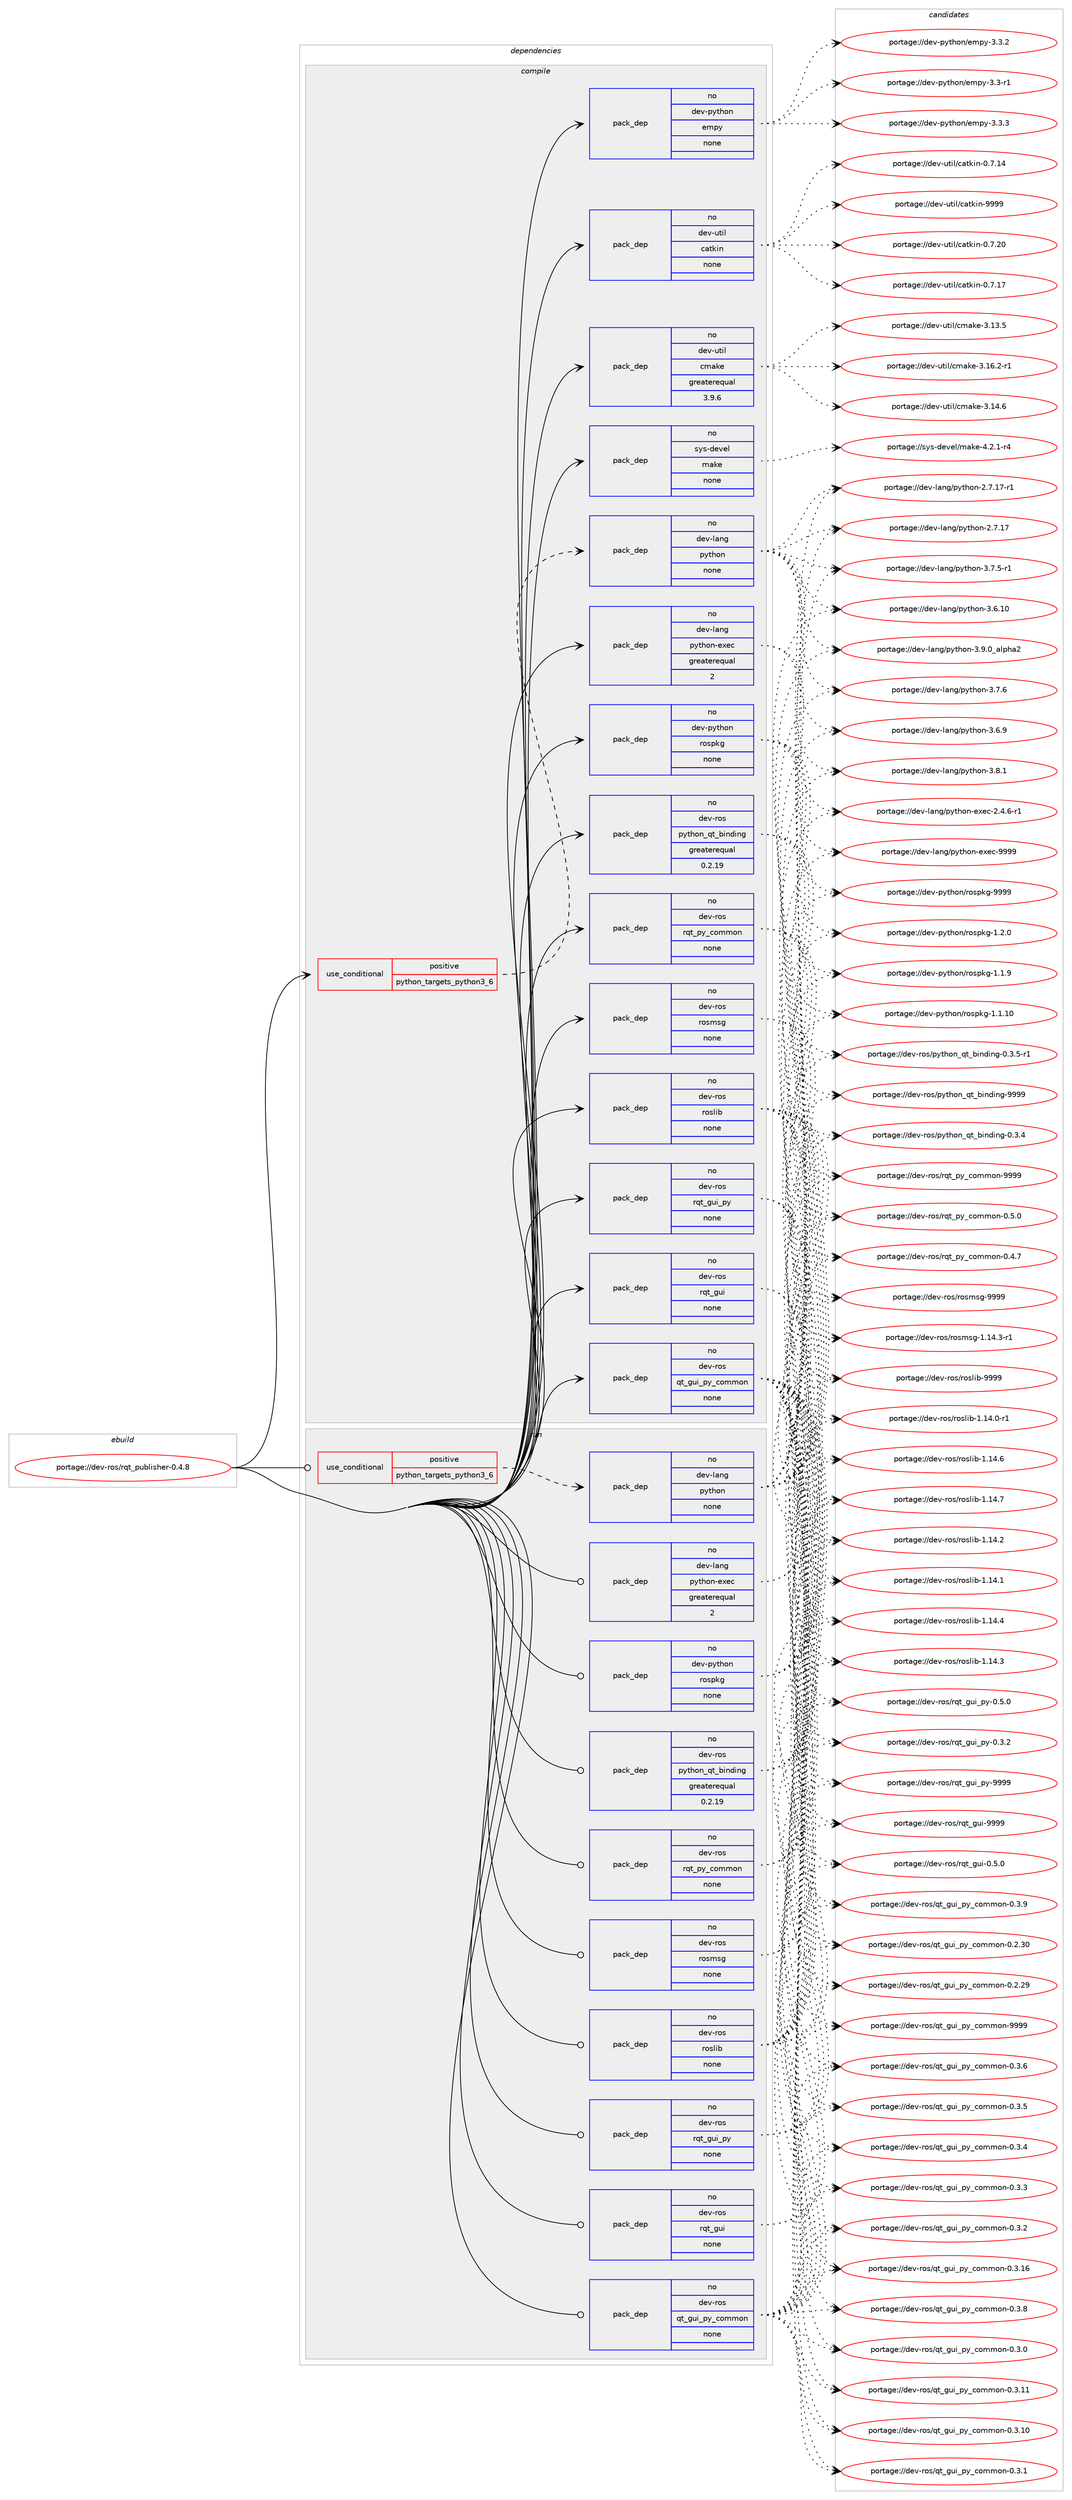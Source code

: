 digraph prolog {

# *************
# Graph options
# *************

newrank=true;
concentrate=true;
compound=true;
graph [rankdir=LR,fontname=Helvetica,fontsize=10,ranksep=1.5];#, ranksep=2.5, nodesep=0.2];
edge  [arrowhead=vee];
node  [fontname=Helvetica,fontsize=10];

# **********
# The ebuild
# **********

subgraph cluster_leftcol {
color=gray;
label=<<i>ebuild</i>>;
id [label="portage://dev-ros/rqt_publisher-0.4.8", color=red, width=4, href="../dev-ros/rqt_publisher-0.4.8.svg"];
}

# ****************
# The dependencies
# ****************

subgraph cluster_midcol {
color=gray;
label=<<i>dependencies</i>>;
subgraph cluster_compile {
fillcolor="#eeeeee";
style=filled;
label=<<i>compile</i>>;
subgraph cond97070 {
dependency382304 [label=<<TABLE BORDER="0" CELLBORDER="1" CELLSPACING="0" CELLPADDING="4"><TR><TD ROWSPAN="3" CELLPADDING="10">use_conditional</TD></TR><TR><TD>positive</TD></TR><TR><TD>python_targets_python3_6</TD></TR></TABLE>>, shape=none, color=red];
subgraph pack280381 {
dependency382305 [label=<<TABLE BORDER="0" CELLBORDER="1" CELLSPACING="0" CELLPADDING="4" WIDTH="220"><TR><TD ROWSPAN="6" CELLPADDING="30">pack_dep</TD></TR><TR><TD WIDTH="110">no</TD></TR><TR><TD>dev-lang</TD></TR><TR><TD>python</TD></TR><TR><TD>none</TD></TR><TR><TD></TD></TR></TABLE>>, shape=none, color=blue];
}
dependency382304:e -> dependency382305:w [weight=20,style="dashed",arrowhead="vee"];
}
id:e -> dependency382304:w [weight=20,style="solid",arrowhead="vee"];
subgraph pack280382 {
dependency382306 [label=<<TABLE BORDER="0" CELLBORDER="1" CELLSPACING="0" CELLPADDING="4" WIDTH="220"><TR><TD ROWSPAN="6" CELLPADDING="30">pack_dep</TD></TR><TR><TD WIDTH="110">no</TD></TR><TR><TD>dev-lang</TD></TR><TR><TD>python-exec</TD></TR><TR><TD>greaterequal</TD></TR><TR><TD>2</TD></TR></TABLE>>, shape=none, color=blue];
}
id:e -> dependency382306:w [weight=20,style="solid",arrowhead="vee"];
subgraph pack280383 {
dependency382307 [label=<<TABLE BORDER="0" CELLBORDER="1" CELLSPACING="0" CELLPADDING="4" WIDTH="220"><TR><TD ROWSPAN="6" CELLPADDING="30">pack_dep</TD></TR><TR><TD WIDTH="110">no</TD></TR><TR><TD>dev-python</TD></TR><TR><TD>empy</TD></TR><TR><TD>none</TD></TR><TR><TD></TD></TR></TABLE>>, shape=none, color=blue];
}
id:e -> dependency382307:w [weight=20,style="solid",arrowhead="vee"];
subgraph pack280384 {
dependency382308 [label=<<TABLE BORDER="0" CELLBORDER="1" CELLSPACING="0" CELLPADDING="4" WIDTH="220"><TR><TD ROWSPAN="6" CELLPADDING="30">pack_dep</TD></TR><TR><TD WIDTH="110">no</TD></TR><TR><TD>dev-python</TD></TR><TR><TD>rospkg</TD></TR><TR><TD>none</TD></TR><TR><TD></TD></TR></TABLE>>, shape=none, color=blue];
}
id:e -> dependency382308:w [weight=20,style="solid",arrowhead="vee"];
subgraph pack280385 {
dependency382309 [label=<<TABLE BORDER="0" CELLBORDER="1" CELLSPACING="0" CELLPADDING="4" WIDTH="220"><TR><TD ROWSPAN="6" CELLPADDING="30">pack_dep</TD></TR><TR><TD WIDTH="110">no</TD></TR><TR><TD>dev-ros</TD></TR><TR><TD>python_qt_binding</TD></TR><TR><TD>greaterequal</TD></TR><TR><TD>0.2.19</TD></TR></TABLE>>, shape=none, color=blue];
}
id:e -> dependency382309:w [weight=20,style="solid",arrowhead="vee"];
subgraph pack280386 {
dependency382310 [label=<<TABLE BORDER="0" CELLBORDER="1" CELLSPACING="0" CELLPADDING="4" WIDTH="220"><TR><TD ROWSPAN="6" CELLPADDING="30">pack_dep</TD></TR><TR><TD WIDTH="110">no</TD></TR><TR><TD>dev-ros</TD></TR><TR><TD>qt_gui_py_common</TD></TR><TR><TD>none</TD></TR><TR><TD></TD></TR></TABLE>>, shape=none, color=blue];
}
id:e -> dependency382310:w [weight=20,style="solid",arrowhead="vee"];
subgraph pack280387 {
dependency382311 [label=<<TABLE BORDER="0" CELLBORDER="1" CELLSPACING="0" CELLPADDING="4" WIDTH="220"><TR><TD ROWSPAN="6" CELLPADDING="30">pack_dep</TD></TR><TR><TD WIDTH="110">no</TD></TR><TR><TD>dev-ros</TD></TR><TR><TD>roslib</TD></TR><TR><TD>none</TD></TR><TR><TD></TD></TR></TABLE>>, shape=none, color=blue];
}
id:e -> dependency382311:w [weight=20,style="solid",arrowhead="vee"];
subgraph pack280388 {
dependency382312 [label=<<TABLE BORDER="0" CELLBORDER="1" CELLSPACING="0" CELLPADDING="4" WIDTH="220"><TR><TD ROWSPAN="6" CELLPADDING="30">pack_dep</TD></TR><TR><TD WIDTH="110">no</TD></TR><TR><TD>dev-ros</TD></TR><TR><TD>rosmsg</TD></TR><TR><TD>none</TD></TR><TR><TD></TD></TR></TABLE>>, shape=none, color=blue];
}
id:e -> dependency382312:w [weight=20,style="solid",arrowhead="vee"];
subgraph pack280389 {
dependency382313 [label=<<TABLE BORDER="0" CELLBORDER="1" CELLSPACING="0" CELLPADDING="4" WIDTH="220"><TR><TD ROWSPAN="6" CELLPADDING="30">pack_dep</TD></TR><TR><TD WIDTH="110">no</TD></TR><TR><TD>dev-ros</TD></TR><TR><TD>rqt_gui</TD></TR><TR><TD>none</TD></TR><TR><TD></TD></TR></TABLE>>, shape=none, color=blue];
}
id:e -> dependency382313:w [weight=20,style="solid",arrowhead="vee"];
subgraph pack280390 {
dependency382314 [label=<<TABLE BORDER="0" CELLBORDER="1" CELLSPACING="0" CELLPADDING="4" WIDTH="220"><TR><TD ROWSPAN="6" CELLPADDING="30">pack_dep</TD></TR><TR><TD WIDTH="110">no</TD></TR><TR><TD>dev-ros</TD></TR><TR><TD>rqt_gui_py</TD></TR><TR><TD>none</TD></TR><TR><TD></TD></TR></TABLE>>, shape=none, color=blue];
}
id:e -> dependency382314:w [weight=20,style="solid",arrowhead="vee"];
subgraph pack280391 {
dependency382315 [label=<<TABLE BORDER="0" CELLBORDER="1" CELLSPACING="0" CELLPADDING="4" WIDTH="220"><TR><TD ROWSPAN="6" CELLPADDING="30">pack_dep</TD></TR><TR><TD WIDTH="110">no</TD></TR><TR><TD>dev-ros</TD></TR><TR><TD>rqt_py_common</TD></TR><TR><TD>none</TD></TR><TR><TD></TD></TR></TABLE>>, shape=none, color=blue];
}
id:e -> dependency382315:w [weight=20,style="solid",arrowhead="vee"];
subgraph pack280392 {
dependency382316 [label=<<TABLE BORDER="0" CELLBORDER="1" CELLSPACING="0" CELLPADDING="4" WIDTH="220"><TR><TD ROWSPAN="6" CELLPADDING="30">pack_dep</TD></TR><TR><TD WIDTH="110">no</TD></TR><TR><TD>dev-util</TD></TR><TR><TD>catkin</TD></TR><TR><TD>none</TD></TR><TR><TD></TD></TR></TABLE>>, shape=none, color=blue];
}
id:e -> dependency382316:w [weight=20,style="solid",arrowhead="vee"];
subgraph pack280393 {
dependency382317 [label=<<TABLE BORDER="0" CELLBORDER="1" CELLSPACING="0" CELLPADDING="4" WIDTH="220"><TR><TD ROWSPAN="6" CELLPADDING="30">pack_dep</TD></TR><TR><TD WIDTH="110">no</TD></TR><TR><TD>dev-util</TD></TR><TR><TD>cmake</TD></TR><TR><TD>greaterequal</TD></TR><TR><TD>3.9.6</TD></TR></TABLE>>, shape=none, color=blue];
}
id:e -> dependency382317:w [weight=20,style="solid",arrowhead="vee"];
subgraph pack280394 {
dependency382318 [label=<<TABLE BORDER="0" CELLBORDER="1" CELLSPACING="0" CELLPADDING="4" WIDTH="220"><TR><TD ROWSPAN="6" CELLPADDING="30">pack_dep</TD></TR><TR><TD WIDTH="110">no</TD></TR><TR><TD>sys-devel</TD></TR><TR><TD>make</TD></TR><TR><TD>none</TD></TR><TR><TD></TD></TR></TABLE>>, shape=none, color=blue];
}
id:e -> dependency382318:w [weight=20,style="solid",arrowhead="vee"];
}
subgraph cluster_compileandrun {
fillcolor="#eeeeee";
style=filled;
label=<<i>compile and run</i>>;
}
subgraph cluster_run {
fillcolor="#eeeeee";
style=filled;
label=<<i>run</i>>;
subgraph cond97071 {
dependency382319 [label=<<TABLE BORDER="0" CELLBORDER="1" CELLSPACING="0" CELLPADDING="4"><TR><TD ROWSPAN="3" CELLPADDING="10">use_conditional</TD></TR><TR><TD>positive</TD></TR><TR><TD>python_targets_python3_6</TD></TR></TABLE>>, shape=none, color=red];
subgraph pack280395 {
dependency382320 [label=<<TABLE BORDER="0" CELLBORDER="1" CELLSPACING="0" CELLPADDING="4" WIDTH="220"><TR><TD ROWSPAN="6" CELLPADDING="30">pack_dep</TD></TR><TR><TD WIDTH="110">no</TD></TR><TR><TD>dev-lang</TD></TR><TR><TD>python</TD></TR><TR><TD>none</TD></TR><TR><TD></TD></TR></TABLE>>, shape=none, color=blue];
}
dependency382319:e -> dependency382320:w [weight=20,style="dashed",arrowhead="vee"];
}
id:e -> dependency382319:w [weight=20,style="solid",arrowhead="odot"];
subgraph pack280396 {
dependency382321 [label=<<TABLE BORDER="0" CELLBORDER="1" CELLSPACING="0" CELLPADDING="4" WIDTH="220"><TR><TD ROWSPAN="6" CELLPADDING="30">pack_dep</TD></TR><TR><TD WIDTH="110">no</TD></TR><TR><TD>dev-lang</TD></TR><TR><TD>python-exec</TD></TR><TR><TD>greaterequal</TD></TR><TR><TD>2</TD></TR></TABLE>>, shape=none, color=blue];
}
id:e -> dependency382321:w [weight=20,style="solid",arrowhead="odot"];
subgraph pack280397 {
dependency382322 [label=<<TABLE BORDER="0" CELLBORDER="1" CELLSPACING="0" CELLPADDING="4" WIDTH="220"><TR><TD ROWSPAN="6" CELLPADDING="30">pack_dep</TD></TR><TR><TD WIDTH="110">no</TD></TR><TR><TD>dev-python</TD></TR><TR><TD>rospkg</TD></TR><TR><TD>none</TD></TR><TR><TD></TD></TR></TABLE>>, shape=none, color=blue];
}
id:e -> dependency382322:w [weight=20,style="solid",arrowhead="odot"];
subgraph pack280398 {
dependency382323 [label=<<TABLE BORDER="0" CELLBORDER="1" CELLSPACING="0" CELLPADDING="4" WIDTH="220"><TR><TD ROWSPAN="6" CELLPADDING="30">pack_dep</TD></TR><TR><TD WIDTH="110">no</TD></TR><TR><TD>dev-ros</TD></TR><TR><TD>python_qt_binding</TD></TR><TR><TD>greaterequal</TD></TR><TR><TD>0.2.19</TD></TR></TABLE>>, shape=none, color=blue];
}
id:e -> dependency382323:w [weight=20,style="solid",arrowhead="odot"];
subgraph pack280399 {
dependency382324 [label=<<TABLE BORDER="0" CELLBORDER="1" CELLSPACING="0" CELLPADDING="4" WIDTH="220"><TR><TD ROWSPAN="6" CELLPADDING="30">pack_dep</TD></TR><TR><TD WIDTH="110">no</TD></TR><TR><TD>dev-ros</TD></TR><TR><TD>qt_gui_py_common</TD></TR><TR><TD>none</TD></TR><TR><TD></TD></TR></TABLE>>, shape=none, color=blue];
}
id:e -> dependency382324:w [weight=20,style="solid",arrowhead="odot"];
subgraph pack280400 {
dependency382325 [label=<<TABLE BORDER="0" CELLBORDER="1" CELLSPACING="0" CELLPADDING="4" WIDTH="220"><TR><TD ROWSPAN="6" CELLPADDING="30">pack_dep</TD></TR><TR><TD WIDTH="110">no</TD></TR><TR><TD>dev-ros</TD></TR><TR><TD>roslib</TD></TR><TR><TD>none</TD></TR><TR><TD></TD></TR></TABLE>>, shape=none, color=blue];
}
id:e -> dependency382325:w [weight=20,style="solid",arrowhead="odot"];
subgraph pack280401 {
dependency382326 [label=<<TABLE BORDER="0" CELLBORDER="1" CELLSPACING="0" CELLPADDING="4" WIDTH="220"><TR><TD ROWSPAN="6" CELLPADDING="30">pack_dep</TD></TR><TR><TD WIDTH="110">no</TD></TR><TR><TD>dev-ros</TD></TR><TR><TD>rosmsg</TD></TR><TR><TD>none</TD></TR><TR><TD></TD></TR></TABLE>>, shape=none, color=blue];
}
id:e -> dependency382326:w [weight=20,style="solid",arrowhead="odot"];
subgraph pack280402 {
dependency382327 [label=<<TABLE BORDER="0" CELLBORDER="1" CELLSPACING="0" CELLPADDING="4" WIDTH="220"><TR><TD ROWSPAN="6" CELLPADDING="30">pack_dep</TD></TR><TR><TD WIDTH="110">no</TD></TR><TR><TD>dev-ros</TD></TR><TR><TD>rqt_gui</TD></TR><TR><TD>none</TD></TR><TR><TD></TD></TR></TABLE>>, shape=none, color=blue];
}
id:e -> dependency382327:w [weight=20,style="solid",arrowhead="odot"];
subgraph pack280403 {
dependency382328 [label=<<TABLE BORDER="0" CELLBORDER="1" CELLSPACING="0" CELLPADDING="4" WIDTH="220"><TR><TD ROWSPAN="6" CELLPADDING="30">pack_dep</TD></TR><TR><TD WIDTH="110">no</TD></TR><TR><TD>dev-ros</TD></TR><TR><TD>rqt_gui_py</TD></TR><TR><TD>none</TD></TR><TR><TD></TD></TR></TABLE>>, shape=none, color=blue];
}
id:e -> dependency382328:w [weight=20,style="solid",arrowhead="odot"];
subgraph pack280404 {
dependency382329 [label=<<TABLE BORDER="0" CELLBORDER="1" CELLSPACING="0" CELLPADDING="4" WIDTH="220"><TR><TD ROWSPAN="6" CELLPADDING="30">pack_dep</TD></TR><TR><TD WIDTH="110">no</TD></TR><TR><TD>dev-ros</TD></TR><TR><TD>rqt_py_common</TD></TR><TR><TD>none</TD></TR><TR><TD></TD></TR></TABLE>>, shape=none, color=blue];
}
id:e -> dependency382329:w [weight=20,style="solid",arrowhead="odot"];
}
}

# **************
# The candidates
# **************

subgraph cluster_choices {
rank=same;
color=gray;
label=<<i>candidates</i>>;

subgraph choice280381 {
color=black;
nodesep=1;
choice10010111845108971101034711212111610411111045514657464895971081121049750 [label="portage://dev-lang/python-3.9.0_alpha2", color=red, width=4,href="../dev-lang/python-3.9.0_alpha2.svg"];
choice100101118451089711010347112121116104111110455146564649 [label="portage://dev-lang/python-3.8.1", color=red, width=4,href="../dev-lang/python-3.8.1.svg"];
choice100101118451089711010347112121116104111110455146554654 [label="portage://dev-lang/python-3.7.6", color=red, width=4,href="../dev-lang/python-3.7.6.svg"];
choice1001011184510897110103471121211161041111104551465546534511449 [label="portage://dev-lang/python-3.7.5-r1", color=red, width=4,href="../dev-lang/python-3.7.5-r1.svg"];
choice100101118451089711010347112121116104111110455146544657 [label="portage://dev-lang/python-3.6.9", color=red, width=4,href="../dev-lang/python-3.6.9.svg"];
choice10010111845108971101034711212111610411111045514654464948 [label="portage://dev-lang/python-3.6.10", color=red, width=4,href="../dev-lang/python-3.6.10.svg"];
choice100101118451089711010347112121116104111110455046554649554511449 [label="portage://dev-lang/python-2.7.17-r1", color=red, width=4,href="../dev-lang/python-2.7.17-r1.svg"];
choice10010111845108971101034711212111610411111045504655464955 [label="portage://dev-lang/python-2.7.17", color=red, width=4,href="../dev-lang/python-2.7.17.svg"];
dependency382305:e -> choice10010111845108971101034711212111610411111045514657464895971081121049750:w [style=dotted,weight="100"];
dependency382305:e -> choice100101118451089711010347112121116104111110455146564649:w [style=dotted,weight="100"];
dependency382305:e -> choice100101118451089711010347112121116104111110455146554654:w [style=dotted,weight="100"];
dependency382305:e -> choice1001011184510897110103471121211161041111104551465546534511449:w [style=dotted,weight="100"];
dependency382305:e -> choice100101118451089711010347112121116104111110455146544657:w [style=dotted,weight="100"];
dependency382305:e -> choice10010111845108971101034711212111610411111045514654464948:w [style=dotted,weight="100"];
dependency382305:e -> choice100101118451089711010347112121116104111110455046554649554511449:w [style=dotted,weight="100"];
dependency382305:e -> choice10010111845108971101034711212111610411111045504655464955:w [style=dotted,weight="100"];
}
subgraph choice280382 {
color=black;
nodesep=1;
choice10010111845108971101034711212111610411111045101120101994557575757 [label="portage://dev-lang/python-exec-9999", color=red, width=4,href="../dev-lang/python-exec-9999.svg"];
choice10010111845108971101034711212111610411111045101120101994550465246544511449 [label="portage://dev-lang/python-exec-2.4.6-r1", color=red, width=4,href="../dev-lang/python-exec-2.4.6-r1.svg"];
dependency382306:e -> choice10010111845108971101034711212111610411111045101120101994557575757:w [style=dotted,weight="100"];
dependency382306:e -> choice10010111845108971101034711212111610411111045101120101994550465246544511449:w [style=dotted,weight="100"];
}
subgraph choice280383 {
color=black;
nodesep=1;
choice1001011184511212111610411111047101109112121455146514651 [label="portage://dev-python/empy-3.3.3", color=red, width=4,href="../dev-python/empy-3.3.3.svg"];
choice1001011184511212111610411111047101109112121455146514650 [label="portage://dev-python/empy-3.3.2", color=red, width=4,href="../dev-python/empy-3.3.2.svg"];
choice1001011184511212111610411111047101109112121455146514511449 [label="portage://dev-python/empy-3.3-r1", color=red, width=4,href="../dev-python/empy-3.3-r1.svg"];
dependency382307:e -> choice1001011184511212111610411111047101109112121455146514651:w [style=dotted,weight="100"];
dependency382307:e -> choice1001011184511212111610411111047101109112121455146514650:w [style=dotted,weight="100"];
dependency382307:e -> choice1001011184511212111610411111047101109112121455146514511449:w [style=dotted,weight="100"];
}
subgraph choice280384 {
color=black;
nodesep=1;
choice10010111845112121116104111110471141111151121071034557575757 [label="portage://dev-python/rospkg-9999", color=red, width=4,href="../dev-python/rospkg-9999.svg"];
choice1001011184511212111610411111047114111115112107103454946504648 [label="portage://dev-python/rospkg-1.2.0", color=red, width=4,href="../dev-python/rospkg-1.2.0.svg"];
choice1001011184511212111610411111047114111115112107103454946494657 [label="portage://dev-python/rospkg-1.1.9", color=red, width=4,href="../dev-python/rospkg-1.1.9.svg"];
choice100101118451121211161041111104711411111511210710345494649464948 [label="portage://dev-python/rospkg-1.1.10", color=red, width=4,href="../dev-python/rospkg-1.1.10.svg"];
dependency382308:e -> choice10010111845112121116104111110471141111151121071034557575757:w [style=dotted,weight="100"];
dependency382308:e -> choice1001011184511212111610411111047114111115112107103454946504648:w [style=dotted,weight="100"];
dependency382308:e -> choice1001011184511212111610411111047114111115112107103454946494657:w [style=dotted,weight="100"];
dependency382308:e -> choice100101118451121211161041111104711411111511210710345494649464948:w [style=dotted,weight="100"];
}
subgraph choice280385 {
color=black;
nodesep=1;
choice10010111845114111115471121211161041111109511311695981051101001051101034557575757 [label="portage://dev-ros/python_qt_binding-9999", color=red, width=4,href="../dev-ros/python_qt_binding-9999.svg"];
choice10010111845114111115471121211161041111109511311695981051101001051101034548465146534511449 [label="portage://dev-ros/python_qt_binding-0.3.5-r1", color=red, width=4,href="../dev-ros/python_qt_binding-0.3.5-r1.svg"];
choice1001011184511411111547112121116104111110951131169598105110100105110103454846514652 [label="portage://dev-ros/python_qt_binding-0.3.4", color=red, width=4,href="../dev-ros/python_qt_binding-0.3.4.svg"];
dependency382309:e -> choice10010111845114111115471121211161041111109511311695981051101001051101034557575757:w [style=dotted,weight="100"];
dependency382309:e -> choice10010111845114111115471121211161041111109511311695981051101001051101034548465146534511449:w [style=dotted,weight="100"];
dependency382309:e -> choice1001011184511411111547112121116104111110951131169598105110100105110103454846514652:w [style=dotted,weight="100"];
}
subgraph choice280386 {
color=black;
nodesep=1;
choice1001011184511411111547113116951031171059511212195991111091091111104557575757 [label="portage://dev-ros/qt_gui_py_common-9999", color=red, width=4,href="../dev-ros/qt_gui_py_common-9999.svg"];
choice100101118451141111154711311695103117105951121219599111109109111110454846514657 [label="portage://dev-ros/qt_gui_py_common-0.3.9", color=red, width=4,href="../dev-ros/qt_gui_py_common-0.3.9.svg"];
choice100101118451141111154711311695103117105951121219599111109109111110454846514656 [label="portage://dev-ros/qt_gui_py_common-0.3.8", color=red, width=4,href="../dev-ros/qt_gui_py_common-0.3.8.svg"];
choice100101118451141111154711311695103117105951121219599111109109111110454846514654 [label="portage://dev-ros/qt_gui_py_common-0.3.6", color=red, width=4,href="../dev-ros/qt_gui_py_common-0.3.6.svg"];
choice100101118451141111154711311695103117105951121219599111109109111110454846514653 [label="portage://dev-ros/qt_gui_py_common-0.3.5", color=red, width=4,href="../dev-ros/qt_gui_py_common-0.3.5.svg"];
choice100101118451141111154711311695103117105951121219599111109109111110454846514652 [label="portage://dev-ros/qt_gui_py_common-0.3.4", color=red, width=4,href="../dev-ros/qt_gui_py_common-0.3.4.svg"];
choice100101118451141111154711311695103117105951121219599111109109111110454846514651 [label="portage://dev-ros/qt_gui_py_common-0.3.3", color=red, width=4,href="../dev-ros/qt_gui_py_common-0.3.3.svg"];
choice100101118451141111154711311695103117105951121219599111109109111110454846514650 [label="portage://dev-ros/qt_gui_py_common-0.3.2", color=red, width=4,href="../dev-ros/qt_gui_py_common-0.3.2.svg"];
choice10010111845114111115471131169510311710595112121959911110910911111045484651464954 [label="portage://dev-ros/qt_gui_py_common-0.3.16", color=red, width=4,href="../dev-ros/qt_gui_py_common-0.3.16.svg"];
choice10010111845114111115471131169510311710595112121959911110910911111045484651464949 [label="portage://dev-ros/qt_gui_py_common-0.3.11", color=red, width=4,href="../dev-ros/qt_gui_py_common-0.3.11.svg"];
choice10010111845114111115471131169510311710595112121959911110910911111045484651464948 [label="portage://dev-ros/qt_gui_py_common-0.3.10", color=red, width=4,href="../dev-ros/qt_gui_py_common-0.3.10.svg"];
choice100101118451141111154711311695103117105951121219599111109109111110454846514649 [label="portage://dev-ros/qt_gui_py_common-0.3.1", color=red, width=4,href="../dev-ros/qt_gui_py_common-0.3.1.svg"];
choice100101118451141111154711311695103117105951121219599111109109111110454846514648 [label="portage://dev-ros/qt_gui_py_common-0.3.0", color=red, width=4,href="../dev-ros/qt_gui_py_common-0.3.0.svg"];
choice10010111845114111115471131169510311710595112121959911110910911111045484650465148 [label="portage://dev-ros/qt_gui_py_common-0.2.30", color=red, width=4,href="../dev-ros/qt_gui_py_common-0.2.30.svg"];
choice10010111845114111115471131169510311710595112121959911110910911111045484650465057 [label="portage://dev-ros/qt_gui_py_common-0.2.29", color=red, width=4,href="../dev-ros/qt_gui_py_common-0.2.29.svg"];
dependency382310:e -> choice1001011184511411111547113116951031171059511212195991111091091111104557575757:w [style=dotted,weight="100"];
dependency382310:e -> choice100101118451141111154711311695103117105951121219599111109109111110454846514657:w [style=dotted,weight="100"];
dependency382310:e -> choice100101118451141111154711311695103117105951121219599111109109111110454846514656:w [style=dotted,weight="100"];
dependency382310:e -> choice100101118451141111154711311695103117105951121219599111109109111110454846514654:w [style=dotted,weight="100"];
dependency382310:e -> choice100101118451141111154711311695103117105951121219599111109109111110454846514653:w [style=dotted,weight="100"];
dependency382310:e -> choice100101118451141111154711311695103117105951121219599111109109111110454846514652:w [style=dotted,weight="100"];
dependency382310:e -> choice100101118451141111154711311695103117105951121219599111109109111110454846514651:w [style=dotted,weight="100"];
dependency382310:e -> choice100101118451141111154711311695103117105951121219599111109109111110454846514650:w [style=dotted,weight="100"];
dependency382310:e -> choice10010111845114111115471131169510311710595112121959911110910911111045484651464954:w [style=dotted,weight="100"];
dependency382310:e -> choice10010111845114111115471131169510311710595112121959911110910911111045484651464949:w [style=dotted,weight="100"];
dependency382310:e -> choice10010111845114111115471131169510311710595112121959911110910911111045484651464948:w [style=dotted,weight="100"];
dependency382310:e -> choice100101118451141111154711311695103117105951121219599111109109111110454846514649:w [style=dotted,weight="100"];
dependency382310:e -> choice100101118451141111154711311695103117105951121219599111109109111110454846514648:w [style=dotted,weight="100"];
dependency382310:e -> choice10010111845114111115471131169510311710595112121959911110910911111045484650465148:w [style=dotted,weight="100"];
dependency382310:e -> choice10010111845114111115471131169510311710595112121959911110910911111045484650465057:w [style=dotted,weight="100"];
}
subgraph choice280387 {
color=black;
nodesep=1;
choice1001011184511411111547114111115108105984557575757 [label="portage://dev-ros/roslib-9999", color=red, width=4,href="../dev-ros/roslib-9999.svg"];
choice10010111845114111115471141111151081059845494649524655 [label="portage://dev-ros/roslib-1.14.7", color=red, width=4,href="../dev-ros/roslib-1.14.7.svg"];
choice10010111845114111115471141111151081059845494649524654 [label="portage://dev-ros/roslib-1.14.6", color=red, width=4,href="../dev-ros/roslib-1.14.6.svg"];
choice10010111845114111115471141111151081059845494649524652 [label="portage://dev-ros/roslib-1.14.4", color=red, width=4,href="../dev-ros/roslib-1.14.4.svg"];
choice10010111845114111115471141111151081059845494649524651 [label="portage://dev-ros/roslib-1.14.3", color=red, width=4,href="../dev-ros/roslib-1.14.3.svg"];
choice10010111845114111115471141111151081059845494649524650 [label="portage://dev-ros/roslib-1.14.2", color=red, width=4,href="../dev-ros/roslib-1.14.2.svg"];
choice10010111845114111115471141111151081059845494649524649 [label="portage://dev-ros/roslib-1.14.1", color=red, width=4,href="../dev-ros/roslib-1.14.1.svg"];
choice100101118451141111154711411111510810598454946495246484511449 [label="portage://dev-ros/roslib-1.14.0-r1", color=red, width=4,href="../dev-ros/roslib-1.14.0-r1.svg"];
dependency382311:e -> choice1001011184511411111547114111115108105984557575757:w [style=dotted,weight="100"];
dependency382311:e -> choice10010111845114111115471141111151081059845494649524655:w [style=dotted,weight="100"];
dependency382311:e -> choice10010111845114111115471141111151081059845494649524654:w [style=dotted,weight="100"];
dependency382311:e -> choice10010111845114111115471141111151081059845494649524652:w [style=dotted,weight="100"];
dependency382311:e -> choice10010111845114111115471141111151081059845494649524651:w [style=dotted,weight="100"];
dependency382311:e -> choice10010111845114111115471141111151081059845494649524650:w [style=dotted,weight="100"];
dependency382311:e -> choice10010111845114111115471141111151081059845494649524649:w [style=dotted,weight="100"];
dependency382311:e -> choice100101118451141111154711411111510810598454946495246484511449:w [style=dotted,weight="100"];
}
subgraph choice280388 {
color=black;
nodesep=1;
choice10010111845114111115471141111151091151034557575757 [label="portage://dev-ros/rosmsg-9999", color=red, width=4,href="../dev-ros/rosmsg-9999.svg"];
choice1001011184511411111547114111115109115103454946495246514511449 [label="portage://dev-ros/rosmsg-1.14.3-r1", color=red, width=4,href="../dev-ros/rosmsg-1.14.3-r1.svg"];
dependency382312:e -> choice10010111845114111115471141111151091151034557575757:w [style=dotted,weight="100"];
dependency382312:e -> choice1001011184511411111547114111115109115103454946495246514511449:w [style=dotted,weight="100"];
}
subgraph choice280389 {
color=black;
nodesep=1;
choice1001011184511411111547114113116951031171054557575757 [label="portage://dev-ros/rqt_gui-9999", color=red, width=4,href="../dev-ros/rqt_gui-9999.svg"];
choice100101118451141111154711411311695103117105454846534648 [label="portage://dev-ros/rqt_gui-0.5.0", color=red, width=4,href="../dev-ros/rqt_gui-0.5.0.svg"];
dependency382313:e -> choice1001011184511411111547114113116951031171054557575757:w [style=dotted,weight="100"];
dependency382313:e -> choice100101118451141111154711411311695103117105454846534648:w [style=dotted,weight="100"];
}
subgraph choice280390 {
color=black;
nodesep=1;
choice100101118451141111154711411311695103117105951121214557575757 [label="portage://dev-ros/rqt_gui_py-9999", color=red, width=4,href="../dev-ros/rqt_gui_py-9999.svg"];
choice10010111845114111115471141131169510311710595112121454846534648 [label="portage://dev-ros/rqt_gui_py-0.5.0", color=red, width=4,href="../dev-ros/rqt_gui_py-0.5.0.svg"];
choice10010111845114111115471141131169510311710595112121454846514650 [label="portage://dev-ros/rqt_gui_py-0.3.2", color=red, width=4,href="../dev-ros/rqt_gui_py-0.3.2.svg"];
dependency382314:e -> choice100101118451141111154711411311695103117105951121214557575757:w [style=dotted,weight="100"];
dependency382314:e -> choice10010111845114111115471141131169510311710595112121454846534648:w [style=dotted,weight="100"];
dependency382314:e -> choice10010111845114111115471141131169510311710595112121454846514650:w [style=dotted,weight="100"];
}
subgraph choice280391 {
color=black;
nodesep=1;
choice10010111845114111115471141131169511212195991111091091111104557575757 [label="portage://dev-ros/rqt_py_common-9999", color=red, width=4,href="../dev-ros/rqt_py_common-9999.svg"];
choice1001011184511411111547114113116951121219599111109109111110454846534648 [label="portage://dev-ros/rqt_py_common-0.5.0", color=red, width=4,href="../dev-ros/rqt_py_common-0.5.0.svg"];
choice1001011184511411111547114113116951121219599111109109111110454846524655 [label="portage://dev-ros/rqt_py_common-0.4.7", color=red, width=4,href="../dev-ros/rqt_py_common-0.4.7.svg"];
dependency382315:e -> choice10010111845114111115471141131169511212195991111091091111104557575757:w [style=dotted,weight="100"];
dependency382315:e -> choice1001011184511411111547114113116951121219599111109109111110454846534648:w [style=dotted,weight="100"];
dependency382315:e -> choice1001011184511411111547114113116951121219599111109109111110454846524655:w [style=dotted,weight="100"];
}
subgraph choice280392 {
color=black;
nodesep=1;
choice100101118451171161051084799971161071051104557575757 [label="portage://dev-util/catkin-9999", color=red, width=4,href="../dev-util/catkin-9999.svg"];
choice1001011184511711610510847999711610710511045484655465048 [label="portage://dev-util/catkin-0.7.20", color=red, width=4,href="../dev-util/catkin-0.7.20.svg"];
choice1001011184511711610510847999711610710511045484655464955 [label="portage://dev-util/catkin-0.7.17", color=red, width=4,href="../dev-util/catkin-0.7.17.svg"];
choice1001011184511711610510847999711610710511045484655464952 [label="portage://dev-util/catkin-0.7.14", color=red, width=4,href="../dev-util/catkin-0.7.14.svg"];
dependency382316:e -> choice100101118451171161051084799971161071051104557575757:w [style=dotted,weight="100"];
dependency382316:e -> choice1001011184511711610510847999711610710511045484655465048:w [style=dotted,weight="100"];
dependency382316:e -> choice1001011184511711610510847999711610710511045484655464955:w [style=dotted,weight="100"];
dependency382316:e -> choice1001011184511711610510847999711610710511045484655464952:w [style=dotted,weight="100"];
}
subgraph choice280393 {
color=black;
nodesep=1;
choice10010111845117116105108479910997107101455146495446504511449 [label="portage://dev-util/cmake-3.16.2-r1", color=red, width=4,href="../dev-util/cmake-3.16.2-r1.svg"];
choice1001011184511711610510847991099710710145514649524654 [label="portage://dev-util/cmake-3.14.6", color=red, width=4,href="../dev-util/cmake-3.14.6.svg"];
choice1001011184511711610510847991099710710145514649514653 [label="portage://dev-util/cmake-3.13.5", color=red, width=4,href="../dev-util/cmake-3.13.5.svg"];
dependency382317:e -> choice10010111845117116105108479910997107101455146495446504511449:w [style=dotted,weight="100"];
dependency382317:e -> choice1001011184511711610510847991099710710145514649524654:w [style=dotted,weight="100"];
dependency382317:e -> choice1001011184511711610510847991099710710145514649514653:w [style=dotted,weight="100"];
}
subgraph choice280394 {
color=black;
nodesep=1;
choice1151211154510010111810110847109971071014552465046494511452 [label="portage://sys-devel/make-4.2.1-r4", color=red, width=4,href="../sys-devel/make-4.2.1-r4.svg"];
dependency382318:e -> choice1151211154510010111810110847109971071014552465046494511452:w [style=dotted,weight="100"];
}
subgraph choice280395 {
color=black;
nodesep=1;
choice10010111845108971101034711212111610411111045514657464895971081121049750 [label="portage://dev-lang/python-3.9.0_alpha2", color=red, width=4,href="../dev-lang/python-3.9.0_alpha2.svg"];
choice100101118451089711010347112121116104111110455146564649 [label="portage://dev-lang/python-3.8.1", color=red, width=4,href="../dev-lang/python-3.8.1.svg"];
choice100101118451089711010347112121116104111110455146554654 [label="portage://dev-lang/python-3.7.6", color=red, width=4,href="../dev-lang/python-3.7.6.svg"];
choice1001011184510897110103471121211161041111104551465546534511449 [label="portage://dev-lang/python-3.7.5-r1", color=red, width=4,href="../dev-lang/python-3.7.5-r1.svg"];
choice100101118451089711010347112121116104111110455146544657 [label="portage://dev-lang/python-3.6.9", color=red, width=4,href="../dev-lang/python-3.6.9.svg"];
choice10010111845108971101034711212111610411111045514654464948 [label="portage://dev-lang/python-3.6.10", color=red, width=4,href="../dev-lang/python-3.6.10.svg"];
choice100101118451089711010347112121116104111110455046554649554511449 [label="portage://dev-lang/python-2.7.17-r1", color=red, width=4,href="../dev-lang/python-2.7.17-r1.svg"];
choice10010111845108971101034711212111610411111045504655464955 [label="portage://dev-lang/python-2.7.17", color=red, width=4,href="../dev-lang/python-2.7.17.svg"];
dependency382320:e -> choice10010111845108971101034711212111610411111045514657464895971081121049750:w [style=dotted,weight="100"];
dependency382320:e -> choice100101118451089711010347112121116104111110455146564649:w [style=dotted,weight="100"];
dependency382320:e -> choice100101118451089711010347112121116104111110455146554654:w [style=dotted,weight="100"];
dependency382320:e -> choice1001011184510897110103471121211161041111104551465546534511449:w [style=dotted,weight="100"];
dependency382320:e -> choice100101118451089711010347112121116104111110455146544657:w [style=dotted,weight="100"];
dependency382320:e -> choice10010111845108971101034711212111610411111045514654464948:w [style=dotted,weight="100"];
dependency382320:e -> choice100101118451089711010347112121116104111110455046554649554511449:w [style=dotted,weight="100"];
dependency382320:e -> choice10010111845108971101034711212111610411111045504655464955:w [style=dotted,weight="100"];
}
subgraph choice280396 {
color=black;
nodesep=1;
choice10010111845108971101034711212111610411111045101120101994557575757 [label="portage://dev-lang/python-exec-9999", color=red, width=4,href="../dev-lang/python-exec-9999.svg"];
choice10010111845108971101034711212111610411111045101120101994550465246544511449 [label="portage://dev-lang/python-exec-2.4.6-r1", color=red, width=4,href="../dev-lang/python-exec-2.4.6-r1.svg"];
dependency382321:e -> choice10010111845108971101034711212111610411111045101120101994557575757:w [style=dotted,weight="100"];
dependency382321:e -> choice10010111845108971101034711212111610411111045101120101994550465246544511449:w [style=dotted,weight="100"];
}
subgraph choice280397 {
color=black;
nodesep=1;
choice10010111845112121116104111110471141111151121071034557575757 [label="portage://dev-python/rospkg-9999", color=red, width=4,href="../dev-python/rospkg-9999.svg"];
choice1001011184511212111610411111047114111115112107103454946504648 [label="portage://dev-python/rospkg-1.2.0", color=red, width=4,href="../dev-python/rospkg-1.2.0.svg"];
choice1001011184511212111610411111047114111115112107103454946494657 [label="portage://dev-python/rospkg-1.1.9", color=red, width=4,href="../dev-python/rospkg-1.1.9.svg"];
choice100101118451121211161041111104711411111511210710345494649464948 [label="portage://dev-python/rospkg-1.1.10", color=red, width=4,href="../dev-python/rospkg-1.1.10.svg"];
dependency382322:e -> choice10010111845112121116104111110471141111151121071034557575757:w [style=dotted,weight="100"];
dependency382322:e -> choice1001011184511212111610411111047114111115112107103454946504648:w [style=dotted,weight="100"];
dependency382322:e -> choice1001011184511212111610411111047114111115112107103454946494657:w [style=dotted,weight="100"];
dependency382322:e -> choice100101118451121211161041111104711411111511210710345494649464948:w [style=dotted,weight="100"];
}
subgraph choice280398 {
color=black;
nodesep=1;
choice10010111845114111115471121211161041111109511311695981051101001051101034557575757 [label="portage://dev-ros/python_qt_binding-9999", color=red, width=4,href="../dev-ros/python_qt_binding-9999.svg"];
choice10010111845114111115471121211161041111109511311695981051101001051101034548465146534511449 [label="portage://dev-ros/python_qt_binding-0.3.5-r1", color=red, width=4,href="../dev-ros/python_qt_binding-0.3.5-r1.svg"];
choice1001011184511411111547112121116104111110951131169598105110100105110103454846514652 [label="portage://dev-ros/python_qt_binding-0.3.4", color=red, width=4,href="../dev-ros/python_qt_binding-0.3.4.svg"];
dependency382323:e -> choice10010111845114111115471121211161041111109511311695981051101001051101034557575757:w [style=dotted,weight="100"];
dependency382323:e -> choice10010111845114111115471121211161041111109511311695981051101001051101034548465146534511449:w [style=dotted,weight="100"];
dependency382323:e -> choice1001011184511411111547112121116104111110951131169598105110100105110103454846514652:w [style=dotted,weight="100"];
}
subgraph choice280399 {
color=black;
nodesep=1;
choice1001011184511411111547113116951031171059511212195991111091091111104557575757 [label="portage://dev-ros/qt_gui_py_common-9999", color=red, width=4,href="../dev-ros/qt_gui_py_common-9999.svg"];
choice100101118451141111154711311695103117105951121219599111109109111110454846514657 [label="portage://dev-ros/qt_gui_py_common-0.3.9", color=red, width=4,href="../dev-ros/qt_gui_py_common-0.3.9.svg"];
choice100101118451141111154711311695103117105951121219599111109109111110454846514656 [label="portage://dev-ros/qt_gui_py_common-0.3.8", color=red, width=4,href="../dev-ros/qt_gui_py_common-0.3.8.svg"];
choice100101118451141111154711311695103117105951121219599111109109111110454846514654 [label="portage://dev-ros/qt_gui_py_common-0.3.6", color=red, width=4,href="../dev-ros/qt_gui_py_common-0.3.6.svg"];
choice100101118451141111154711311695103117105951121219599111109109111110454846514653 [label="portage://dev-ros/qt_gui_py_common-0.3.5", color=red, width=4,href="../dev-ros/qt_gui_py_common-0.3.5.svg"];
choice100101118451141111154711311695103117105951121219599111109109111110454846514652 [label="portage://dev-ros/qt_gui_py_common-0.3.4", color=red, width=4,href="../dev-ros/qt_gui_py_common-0.3.4.svg"];
choice100101118451141111154711311695103117105951121219599111109109111110454846514651 [label="portage://dev-ros/qt_gui_py_common-0.3.3", color=red, width=4,href="../dev-ros/qt_gui_py_common-0.3.3.svg"];
choice100101118451141111154711311695103117105951121219599111109109111110454846514650 [label="portage://dev-ros/qt_gui_py_common-0.3.2", color=red, width=4,href="../dev-ros/qt_gui_py_common-0.3.2.svg"];
choice10010111845114111115471131169510311710595112121959911110910911111045484651464954 [label="portage://dev-ros/qt_gui_py_common-0.3.16", color=red, width=4,href="../dev-ros/qt_gui_py_common-0.3.16.svg"];
choice10010111845114111115471131169510311710595112121959911110910911111045484651464949 [label="portage://dev-ros/qt_gui_py_common-0.3.11", color=red, width=4,href="../dev-ros/qt_gui_py_common-0.3.11.svg"];
choice10010111845114111115471131169510311710595112121959911110910911111045484651464948 [label="portage://dev-ros/qt_gui_py_common-0.3.10", color=red, width=4,href="../dev-ros/qt_gui_py_common-0.3.10.svg"];
choice100101118451141111154711311695103117105951121219599111109109111110454846514649 [label="portage://dev-ros/qt_gui_py_common-0.3.1", color=red, width=4,href="../dev-ros/qt_gui_py_common-0.3.1.svg"];
choice100101118451141111154711311695103117105951121219599111109109111110454846514648 [label="portage://dev-ros/qt_gui_py_common-0.3.0", color=red, width=4,href="../dev-ros/qt_gui_py_common-0.3.0.svg"];
choice10010111845114111115471131169510311710595112121959911110910911111045484650465148 [label="portage://dev-ros/qt_gui_py_common-0.2.30", color=red, width=4,href="../dev-ros/qt_gui_py_common-0.2.30.svg"];
choice10010111845114111115471131169510311710595112121959911110910911111045484650465057 [label="portage://dev-ros/qt_gui_py_common-0.2.29", color=red, width=4,href="../dev-ros/qt_gui_py_common-0.2.29.svg"];
dependency382324:e -> choice1001011184511411111547113116951031171059511212195991111091091111104557575757:w [style=dotted,weight="100"];
dependency382324:e -> choice100101118451141111154711311695103117105951121219599111109109111110454846514657:w [style=dotted,weight="100"];
dependency382324:e -> choice100101118451141111154711311695103117105951121219599111109109111110454846514656:w [style=dotted,weight="100"];
dependency382324:e -> choice100101118451141111154711311695103117105951121219599111109109111110454846514654:w [style=dotted,weight="100"];
dependency382324:e -> choice100101118451141111154711311695103117105951121219599111109109111110454846514653:w [style=dotted,weight="100"];
dependency382324:e -> choice100101118451141111154711311695103117105951121219599111109109111110454846514652:w [style=dotted,weight="100"];
dependency382324:e -> choice100101118451141111154711311695103117105951121219599111109109111110454846514651:w [style=dotted,weight="100"];
dependency382324:e -> choice100101118451141111154711311695103117105951121219599111109109111110454846514650:w [style=dotted,weight="100"];
dependency382324:e -> choice10010111845114111115471131169510311710595112121959911110910911111045484651464954:w [style=dotted,weight="100"];
dependency382324:e -> choice10010111845114111115471131169510311710595112121959911110910911111045484651464949:w [style=dotted,weight="100"];
dependency382324:e -> choice10010111845114111115471131169510311710595112121959911110910911111045484651464948:w [style=dotted,weight="100"];
dependency382324:e -> choice100101118451141111154711311695103117105951121219599111109109111110454846514649:w [style=dotted,weight="100"];
dependency382324:e -> choice100101118451141111154711311695103117105951121219599111109109111110454846514648:w [style=dotted,weight="100"];
dependency382324:e -> choice10010111845114111115471131169510311710595112121959911110910911111045484650465148:w [style=dotted,weight="100"];
dependency382324:e -> choice10010111845114111115471131169510311710595112121959911110910911111045484650465057:w [style=dotted,weight="100"];
}
subgraph choice280400 {
color=black;
nodesep=1;
choice1001011184511411111547114111115108105984557575757 [label="portage://dev-ros/roslib-9999", color=red, width=4,href="../dev-ros/roslib-9999.svg"];
choice10010111845114111115471141111151081059845494649524655 [label="portage://dev-ros/roslib-1.14.7", color=red, width=4,href="../dev-ros/roslib-1.14.7.svg"];
choice10010111845114111115471141111151081059845494649524654 [label="portage://dev-ros/roslib-1.14.6", color=red, width=4,href="../dev-ros/roslib-1.14.6.svg"];
choice10010111845114111115471141111151081059845494649524652 [label="portage://dev-ros/roslib-1.14.4", color=red, width=4,href="../dev-ros/roslib-1.14.4.svg"];
choice10010111845114111115471141111151081059845494649524651 [label="portage://dev-ros/roslib-1.14.3", color=red, width=4,href="../dev-ros/roslib-1.14.3.svg"];
choice10010111845114111115471141111151081059845494649524650 [label="portage://dev-ros/roslib-1.14.2", color=red, width=4,href="../dev-ros/roslib-1.14.2.svg"];
choice10010111845114111115471141111151081059845494649524649 [label="portage://dev-ros/roslib-1.14.1", color=red, width=4,href="../dev-ros/roslib-1.14.1.svg"];
choice100101118451141111154711411111510810598454946495246484511449 [label="portage://dev-ros/roslib-1.14.0-r1", color=red, width=4,href="../dev-ros/roslib-1.14.0-r1.svg"];
dependency382325:e -> choice1001011184511411111547114111115108105984557575757:w [style=dotted,weight="100"];
dependency382325:e -> choice10010111845114111115471141111151081059845494649524655:w [style=dotted,weight="100"];
dependency382325:e -> choice10010111845114111115471141111151081059845494649524654:w [style=dotted,weight="100"];
dependency382325:e -> choice10010111845114111115471141111151081059845494649524652:w [style=dotted,weight="100"];
dependency382325:e -> choice10010111845114111115471141111151081059845494649524651:w [style=dotted,weight="100"];
dependency382325:e -> choice10010111845114111115471141111151081059845494649524650:w [style=dotted,weight="100"];
dependency382325:e -> choice10010111845114111115471141111151081059845494649524649:w [style=dotted,weight="100"];
dependency382325:e -> choice100101118451141111154711411111510810598454946495246484511449:w [style=dotted,weight="100"];
}
subgraph choice280401 {
color=black;
nodesep=1;
choice10010111845114111115471141111151091151034557575757 [label="portage://dev-ros/rosmsg-9999", color=red, width=4,href="../dev-ros/rosmsg-9999.svg"];
choice1001011184511411111547114111115109115103454946495246514511449 [label="portage://dev-ros/rosmsg-1.14.3-r1", color=red, width=4,href="../dev-ros/rosmsg-1.14.3-r1.svg"];
dependency382326:e -> choice10010111845114111115471141111151091151034557575757:w [style=dotted,weight="100"];
dependency382326:e -> choice1001011184511411111547114111115109115103454946495246514511449:w [style=dotted,weight="100"];
}
subgraph choice280402 {
color=black;
nodesep=1;
choice1001011184511411111547114113116951031171054557575757 [label="portage://dev-ros/rqt_gui-9999", color=red, width=4,href="../dev-ros/rqt_gui-9999.svg"];
choice100101118451141111154711411311695103117105454846534648 [label="portage://dev-ros/rqt_gui-0.5.0", color=red, width=4,href="../dev-ros/rqt_gui-0.5.0.svg"];
dependency382327:e -> choice1001011184511411111547114113116951031171054557575757:w [style=dotted,weight="100"];
dependency382327:e -> choice100101118451141111154711411311695103117105454846534648:w [style=dotted,weight="100"];
}
subgraph choice280403 {
color=black;
nodesep=1;
choice100101118451141111154711411311695103117105951121214557575757 [label="portage://dev-ros/rqt_gui_py-9999", color=red, width=4,href="../dev-ros/rqt_gui_py-9999.svg"];
choice10010111845114111115471141131169510311710595112121454846534648 [label="portage://dev-ros/rqt_gui_py-0.5.0", color=red, width=4,href="../dev-ros/rqt_gui_py-0.5.0.svg"];
choice10010111845114111115471141131169510311710595112121454846514650 [label="portage://dev-ros/rqt_gui_py-0.3.2", color=red, width=4,href="../dev-ros/rqt_gui_py-0.3.2.svg"];
dependency382328:e -> choice100101118451141111154711411311695103117105951121214557575757:w [style=dotted,weight="100"];
dependency382328:e -> choice10010111845114111115471141131169510311710595112121454846534648:w [style=dotted,weight="100"];
dependency382328:e -> choice10010111845114111115471141131169510311710595112121454846514650:w [style=dotted,weight="100"];
}
subgraph choice280404 {
color=black;
nodesep=1;
choice10010111845114111115471141131169511212195991111091091111104557575757 [label="portage://dev-ros/rqt_py_common-9999", color=red, width=4,href="../dev-ros/rqt_py_common-9999.svg"];
choice1001011184511411111547114113116951121219599111109109111110454846534648 [label="portage://dev-ros/rqt_py_common-0.5.0", color=red, width=4,href="../dev-ros/rqt_py_common-0.5.0.svg"];
choice1001011184511411111547114113116951121219599111109109111110454846524655 [label="portage://dev-ros/rqt_py_common-0.4.7", color=red, width=4,href="../dev-ros/rqt_py_common-0.4.7.svg"];
dependency382329:e -> choice10010111845114111115471141131169511212195991111091091111104557575757:w [style=dotted,weight="100"];
dependency382329:e -> choice1001011184511411111547114113116951121219599111109109111110454846534648:w [style=dotted,weight="100"];
dependency382329:e -> choice1001011184511411111547114113116951121219599111109109111110454846524655:w [style=dotted,weight="100"];
}
}

}
